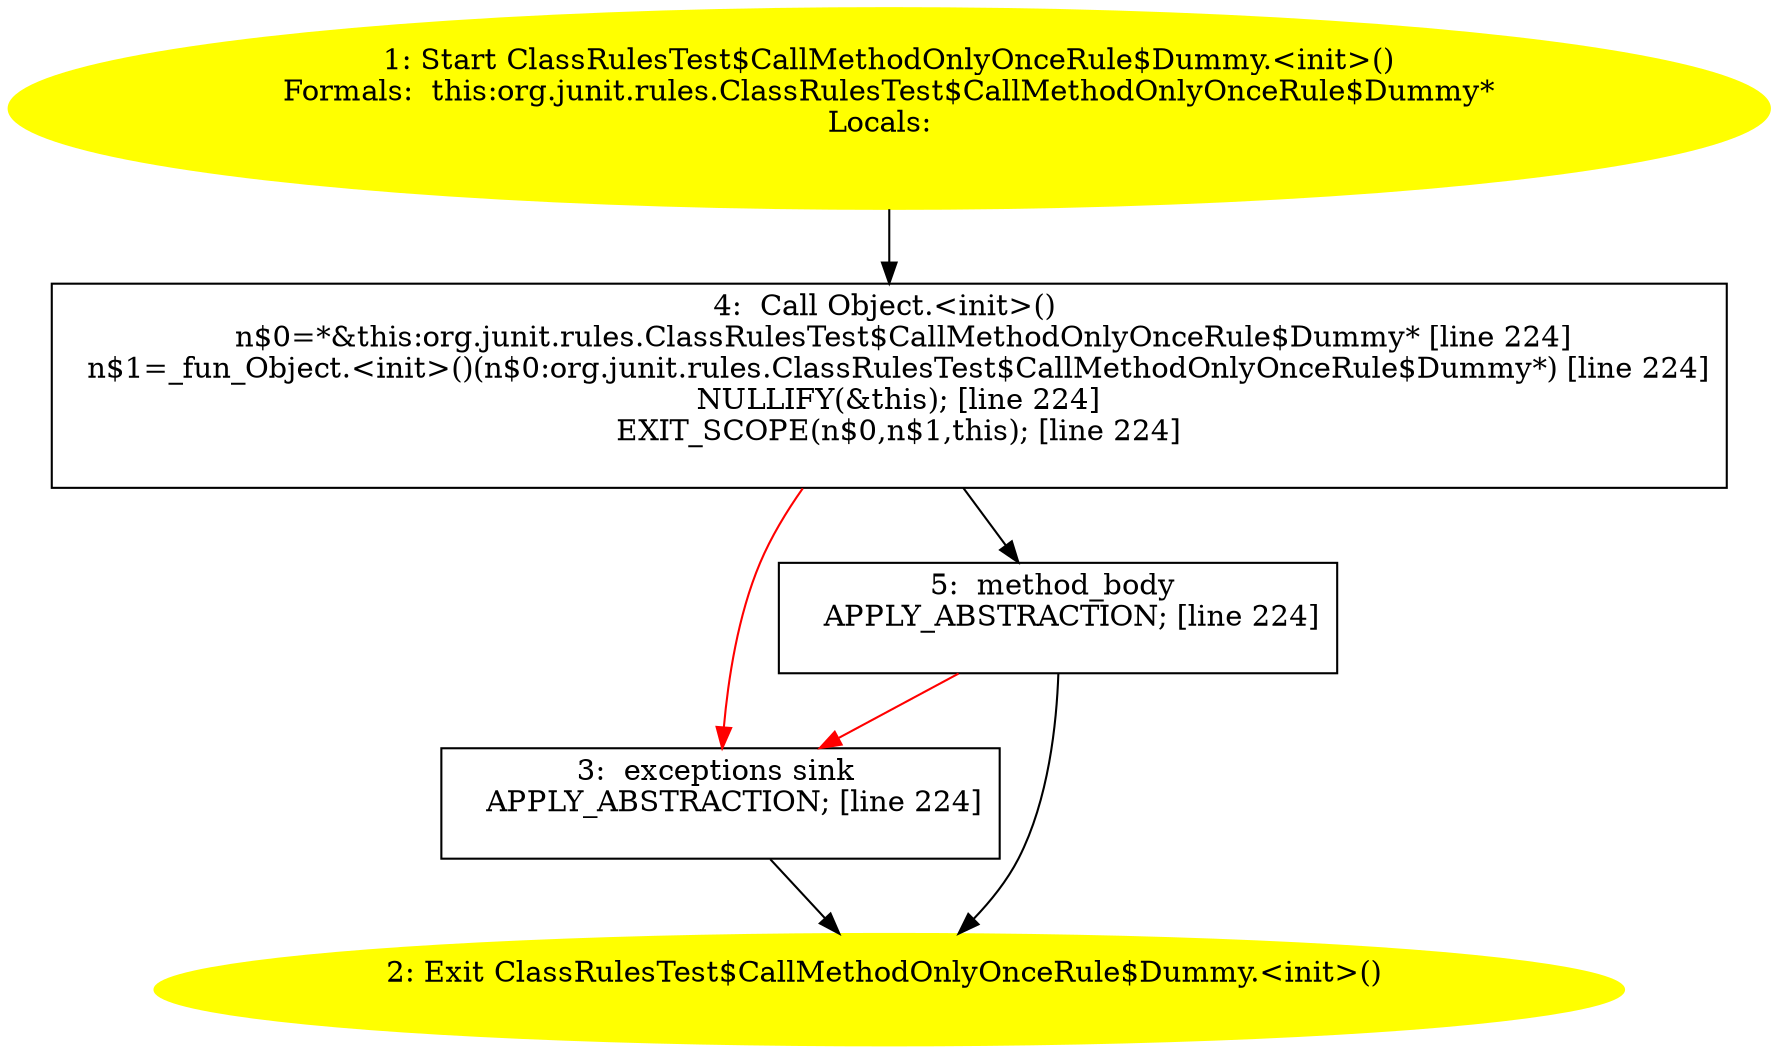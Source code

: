 /* @generated */
digraph cfg {
"org.junit.rules.ClassRulesTest$CallMethodOnlyOnceRule$Dummy.<init>().4c58bc8c7ba9afb9de028dc31804d4b4_1" [label="1: Start ClassRulesTest$CallMethodOnlyOnceRule$Dummy.<init>()\nFormals:  this:org.junit.rules.ClassRulesTest$CallMethodOnlyOnceRule$Dummy*\nLocals:  \n  " color=yellow style=filled]
	

	 "org.junit.rules.ClassRulesTest$CallMethodOnlyOnceRule$Dummy.<init>().4c58bc8c7ba9afb9de028dc31804d4b4_1" -> "org.junit.rules.ClassRulesTest$CallMethodOnlyOnceRule$Dummy.<init>().4c58bc8c7ba9afb9de028dc31804d4b4_4" ;
"org.junit.rules.ClassRulesTest$CallMethodOnlyOnceRule$Dummy.<init>().4c58bc8c7ba9afb9de028dc31804d4b4_2" [label="2: Exit ClassRulesTest$CallMethodOnlyOnceRule$Dummy.<init>() \n  " color=yellow style=filled]
	

"org.junit.rules.ClassRulesTest$CallMethodOnlyOnceRule$Dummy.<init>().4c58bc8c7ba9afb9de028dc31804d4b4_3" [label="3:  exceptions sink \n   APPLY_ABSTRACTION; [line 224]\n " shape="box"]
	

	 "org.junit.rules.ClassRulesTest$CallMethodOnlyOnceRule$Dummy.<init>().4c58bc8c7ba9afb9de028dc31804d4b4_3" -> "org.junit.rules.ClassRulesTest$CallMethodOnlyOnceRule$Dummy.<init>().4c58bc8c7ba9afb9de028dc31804d4b4_2" ;
"org.junit.rules.ClassRulesTest$CallMethodOnlyOnceRule$Dummy.<init>().4c58bc8c7ba9afb9de028dc31804d4b4_4" [label="4:  Call Object.<init>() \n   n$0=*&this:org.junit.rules.ClassRulesTest$CallMethodOnlyOnceRule$Dummy* [line 224]\n  n$1=_fun_Object.<init>()(n$0:org.junit.rules.ClassRulesTest$CallMethodOnlyOnceRule$Dummy*) [line 224]\n  NULLIFY(&this); [line 224]\n  EXIT_SCOPE(n$0,n$1,this); [line 224]\n " shape="box"]
	

	 "org.junit.rules.ClassRulesTest$CallMethodOnlyOnceRule$Dummy.<init>().4c58bc8c7ba9afb9de028dc31804d4b4_4" -> "org.junit.rules.ClassRulesTest$CallMethodOnlyOnceRule$Dummy.<init>().4c58bc8c7ba9afb9de028dc31804d4b4_5" ;
	 "org.junit.rules.ClassRulesTest$CallMethodOnlyOnceRule$Dummy.<init>().4c58bc8c7ba9afb9de028dc31804d4b4_4" -> "org.junit.rules.ClassRulesTest$CallMethodOnlyOnceRule$Dummy.<init>().4c58bc8c7ba9afb9de028dc31804d4b4_3" [color="red" ];
"org.junit.rules.ClassRulesTest$CallMethodOnlyOnceRule$Dummy.<init>().4c58bc8c7ba9afb9de028dc31804d4b4_5" [label="5:  method_body \n   APPLY_ABSTRACTION; [line 224]\n " shape="box"]
	

	 "org.junit.rules.ClassRulesTest$CallMethodOnlyOnceRule$Dummy.<init>().4c58bc8c7ba9afb9de028dc31804d4b4_5" -> "org.junit.rules.ClassRulesTest$CallMethodOnlyOnceRule$Dummy.<init>().4c58bc8c7ba9afb9de028dc31804d4b4_2" ;
	 "org.junit.rules.ClassRulesTest$CallMethodOnlyOnceRule$Dummy.<init>().4c58bc8c7ba9afb9de028dc31804d4b4_5" -> "org.junit.rules.ClassRulesTest$CallMethodOnlyOnceRule$Dummy.<init>().4c58bc8c7ba9afb9de028dc31804d4b4_3" [color="red" ];
}
